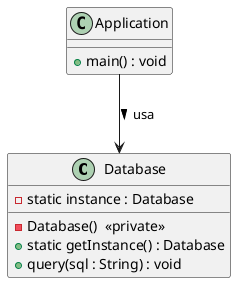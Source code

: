 @startuml
class Database {
  - static instance : Database
  - Database()  <<private>>
  + static getInstance() : Database
  + query(sql : String) : void
}

class Application {
  + main() : void
}

Application --> Database : usa >
@enduml
